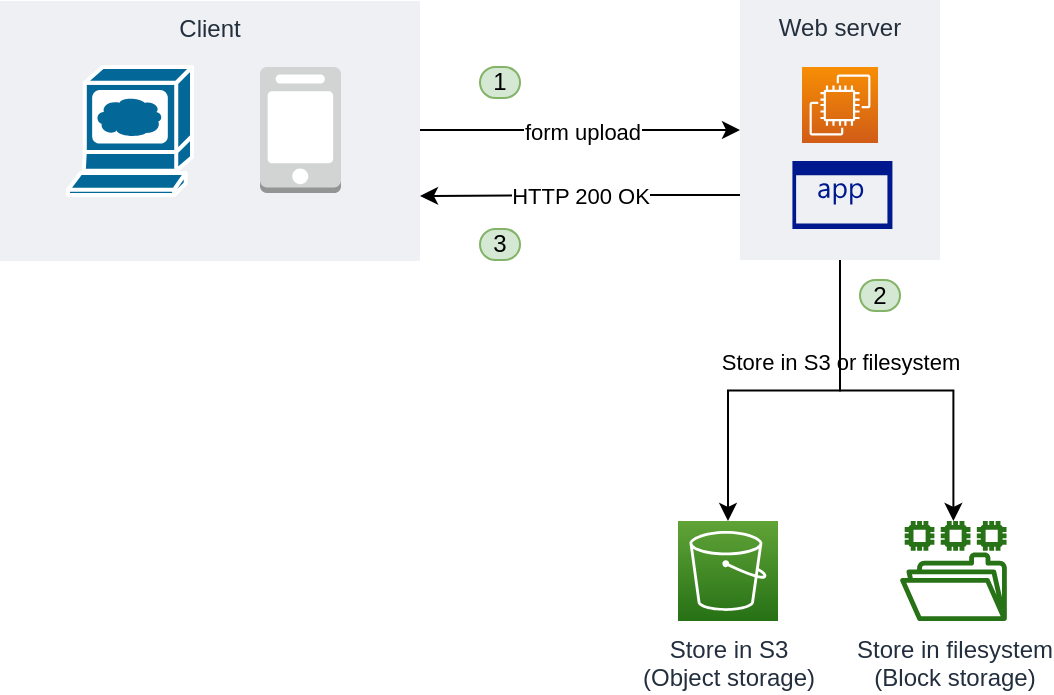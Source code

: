 <mxfile version="13.2.4" type="device"><diagram id="Ht1M8jgEwFfnCIfOTk4-" name="Page-1"><mxGraphModel dx="813" dy="470" grid="1" gridSize="10" guides="1" tooltips="1" connect="1" arrows="1" fold="1" page="1" pageScale="1" pageWidth="291" pageHeight="413" math="0" shadow="0"><root><mxCell id="0"/><mxCell id="1" parent="0"/><mxCell id="dPHw2SywjpBoFa3UjhpN-13" style="edgeStyle=orthogonalEdgeStyle;rounded=0;orthogonalLoop=1;jettySize=auto;html=1;exitX=1;exitY=0.25;exitDx=0;exitDy=0;entryX=0;entryY=0.5;entryDx=0;entryDy=0;" edge="1" parent="1" source="dPHw2SywjpBoFa3UjhpN-12" target="dPHw2SywjpBoFa3UjhpN-8"><mxGeometry relative="1" as="geometry"><Array as="points"><mxPoint x="140" y="75.5"/></Array></mxGeometry></mxCell><mxCell id="dPHw2SywjpBoFa3UjhpN-14" value="form upload" style="edgeLabel;html=1;align=center;verticalAlign=middle;resizable=0;points=[];" vertex="1" connectable="0" parent="dPHw2SywjpBoFa3UjhpN-13"><mxGeometry x="0.621" y="-1" relative="1" as="geometry"><mxPoint x="-13.2" y="-0.5" as="offset"/></mxGeometry></mxCell><mxCell id="dPHw2SywjpBoFa3UjhpN-12" value="Client" style="fillColor=#EFF0F3;strokeColor=none;dashed=0;verticalAlign=top;fontStyle=0;fontColor=#232F3D;" vertex="1" parent="1"><mxGeometry x="10" y="10.5" width="210" height="130" as="geometry"/></mxCell><mxCell id="dPHw2SywjpBoFa3UjhpN-1" value="" style="shape=mxgraph.cisco.computers_and_peripherals.web_browser;html=1;dashed=0;fillColor=#036897;strokeColor=#ffffff;strokeWidth=2;verticalLabelPosition=bottom;verticalAlign=top" vertex="1" parent="1"><mxGeometry x="44" y="43.5" width="62" height="64" as="geometry"/></mxCell><mxCell id="dPHw2SywjpBoFa3UjhpN-2" value="" style="outlineConnect=0;dashed=0;verticalLabelPosition=bottom;verticalAlign=top;align=center;html=1;shape=mxgraph.aws3.mobile_client;fillColor=#D2D3D3;gradientColor=none;" vertex="1" parent="1"><mxGeometry x="140" y="43.5" width="40.5" height="63" as="geometry"/></mxCell><mxCell id="dPHw2SywjpBoFa3UjhpN-4" value="Store in S3&lt;br&gt;(Object storage)&lt;br&gt;" style="outlineConnect=0;fontColor=#232F3E;gradientColor=#60A337;gradientDirection=north;fillColor=#277116;strokeColor=#ffffff;dashed=0;verticalLabelPosition=bottom;verticalAlign=top;align=center;html=1;fontSize=12;fontStyle=0;aspect=fixed;shape=mxgraph.aws4.resourceIcon;resIcon=mxgraph.aws4.s3;" vertex="1" parent="1"><mxGeometry x="349" y="270.5" width="50" height="50" as="geometry"/></mxCell><mxCell id="dPHw2SywjpBoFa3UjhpN-7" value="Store in filesystem&lt;br&gt;(Block storage)" style="outlineConnect=0;fontColor=#232F3E;gradientColor=none;fillColor=#277116;strokeColor=none;dashed=0;verticalLabelPosition=bottom;verticalAlign=top;align=center;html=1;fontSize=12;fontStyle=0;aspect=fixed;pointerEvents=1;shape=mxgraph.aws4.file_system;" vertex="1" parent="1"><mxGeometry x="460" y="270.5" width="53.43" height="50" as="geometry"/></mxCell><mxCell id="dPHw2SywjpBoFa3UjhpN-15" style="edgeStyle=orthogonalEdgeStyle;rounded=0;orthogonalLoop=1;jettySize=auto;html=1;" edge="1" parent="1" source="dPHw2SywjpBoFa3UjhpN-8" target="dPHw2SywjpBoFa3UjhpN-4"><mxGeometry relative="1" as="geometry"/></mxCell><mxCell id="dPHw2SywjpBoFa3UjhpN-17" value="Store in S3 or filesystem" style="edgeLabel;html=1;align=center;verticalAlign=middle;resizable=0;points=[];" vertex="1" connectable="0" parent="dPHw2SywjpBoFa3UjhpN-15"><mxGeometry x="-0.3" y="-21" relative="1" as="geometry"><mxPoint x="-0.13" y="6.26" as="offset"/></mxGeometry></mxCell><mxCell id="dPHw2SywjpBoFa3UjhpN-16" style="edgeStyle=orthogonalEdgeStyle;rounded=0;orthogonalLoop=1;jettySize=auto;html=1;exitX=0.5;exitY=1;exitDx=0;exitDy=0;" edge="1" parent="1" source="dPHw2SywjpBoFa3UjhpN-8" target="dPHw2SywjpBoFa3UjhpN-7"><mxGeometry relative="1" as="geometry"/></mxCell><mxCell id="dPHw2SywjpBoFa3UjhpN-18" style="edgeStyle=orthogonalEdgeStyle;rounded=0;orthogonalLoop=1;jettySize=auto;html=1;exitX=0;exitY=0.75;exitDx=0;exitDy=0;entryX=1;entryY=0.75;entryDx=0;entryDy=0;" edge="1" parent="1" source="dPHw2SywjpBoFa3UjhpN-8" target="dPHw2SywjpBoFa3UjhpN-12"><mxGeometry relative="1" as="geometry"><Array as="points"><mxPoint x="300" y="107.5"/></Array></mxGeometry></mxCell><mxCell id="dPHw2SywjpBoFa3UjhpN-19" value="HTTP 200 OK" style="edgeLabel;html=1;align=center;verticalAlign=middle;resizable=0;points=[];" vertex="1" connectable="0" parent="dPHw2SywjpBoFa3UjhpN-18"><mxGeometry x="0.155" y="1" relative="1" as="geometry"><mxPoint x="11.99" y="-1.07" as="offset"/></mxGeometry></mxCell><mxCell id="dPHw2SywjpBoFa3UjhpN-8" value="Web server" style="fillColor=#EFF0F3;strokeColor=none;dashed=0;verticalAlign=top;fontStyle=0;fontColor=#232F3D;" vertex="1" parent="1"><mxGeometry x="380" y="10" width="100" height="130" as="geometry"/></mxCell><mxCell id="dPHw2SywjpBoFa3UjhpN-9" value="" style="outlineConnect=0;fontColor=#232F3E;gradientColor=#F78E04;gradientDirection=north;fillColor=#D05C17;strokeColor=#ffffff;dashed=0;verticalLabelPosition=bottom;verticalAlign=top;align=center;html=1;fontSize=12;fontStyle=0;aspect=fixed;shape=mxgraph.aws4.resourceIcon;resIcon=mxgraph.aws4.ec2;" vertex="1" parent="1"><mxGeometry x="411" y="43.5" width="38" height="38" as="geometry"/></mxCell><mxCell id="dPHw2SywjpBoFa3UjhpN-10" value="" style="aspect=fixed;pointerEvents=1;shadow=0;dashed=0;html=1;strokeColor=none;labelPosition=center;verticalLabelPosition=bottom;verticalAlign=top;align=center;fillColor=#00188D;shape=mxgraph.mscae.enterprise.application" vertex="1" parent="1"><mxGeometry x="406.21" y="90.5" width="50" height="34" as="geometry"/></mxCell><mxCell id="dPHw2SywjpBoFa3UjhpN-22" value="3" style="rounded=1;whiteSpace=wrap;html=1;fillColor=#d5e8d4;strokeColor=#82b366;arcSize=50;" vertex="1" parent="1"><mxGeometry x="250" y="124.5" width="20" height="15.5" as="geometry"/></mxCell><mxCell id="dPHw2SywjpBoFa3UjhpN-23" value="1" style="rounded=1;whiteSpace=wrap;html=1;fillColor=#d5e8d4;strokeColor=#82b366;arcSize=50;" vertex="1" parent="1"><mxGeometry x="250" y="43.5" width="20" height="15.5" as="geometry"/></mxCell><mxCell id="dPHw2SywjpBoFa3UjhpN-24" value="2" style="rounded=1;whiteSpace=wrap;html=1;fillColor=#d5e8d4;strokeColor=#82b366;arcSize=50;" vertex="1" parent="1"><mxGeometry x="440" y="150" width="20" height="15.5" as="geometry"/></mxCell></root></mxGraphModel></diagram></mxfile>